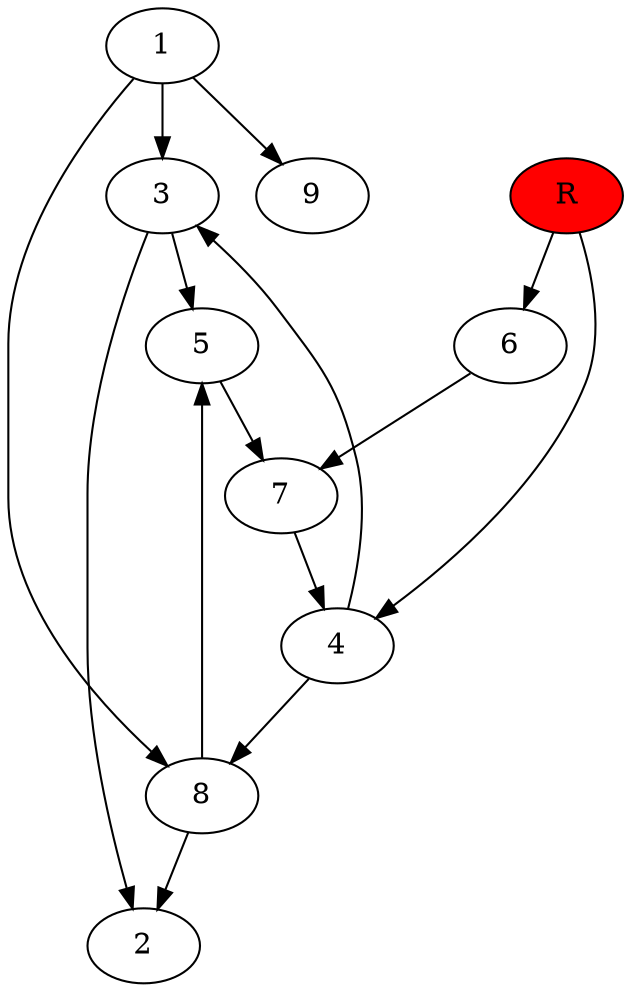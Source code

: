digraph prb17822 {
	1
	2
	3
	4
	5
	6
	7
	8
	R [fillcolor="#ff0000" style=filled]
	1 -> 3
	1 -> 8
	1 -> 9
	3 -> 2
	3 -> 5
	4 -> 3
	4 -> 8
	5 -> 7
	6 -> 7
	7 -> 4
	8 -> 2
	8 -> 5
	R -> 4
	R -> 6
}
